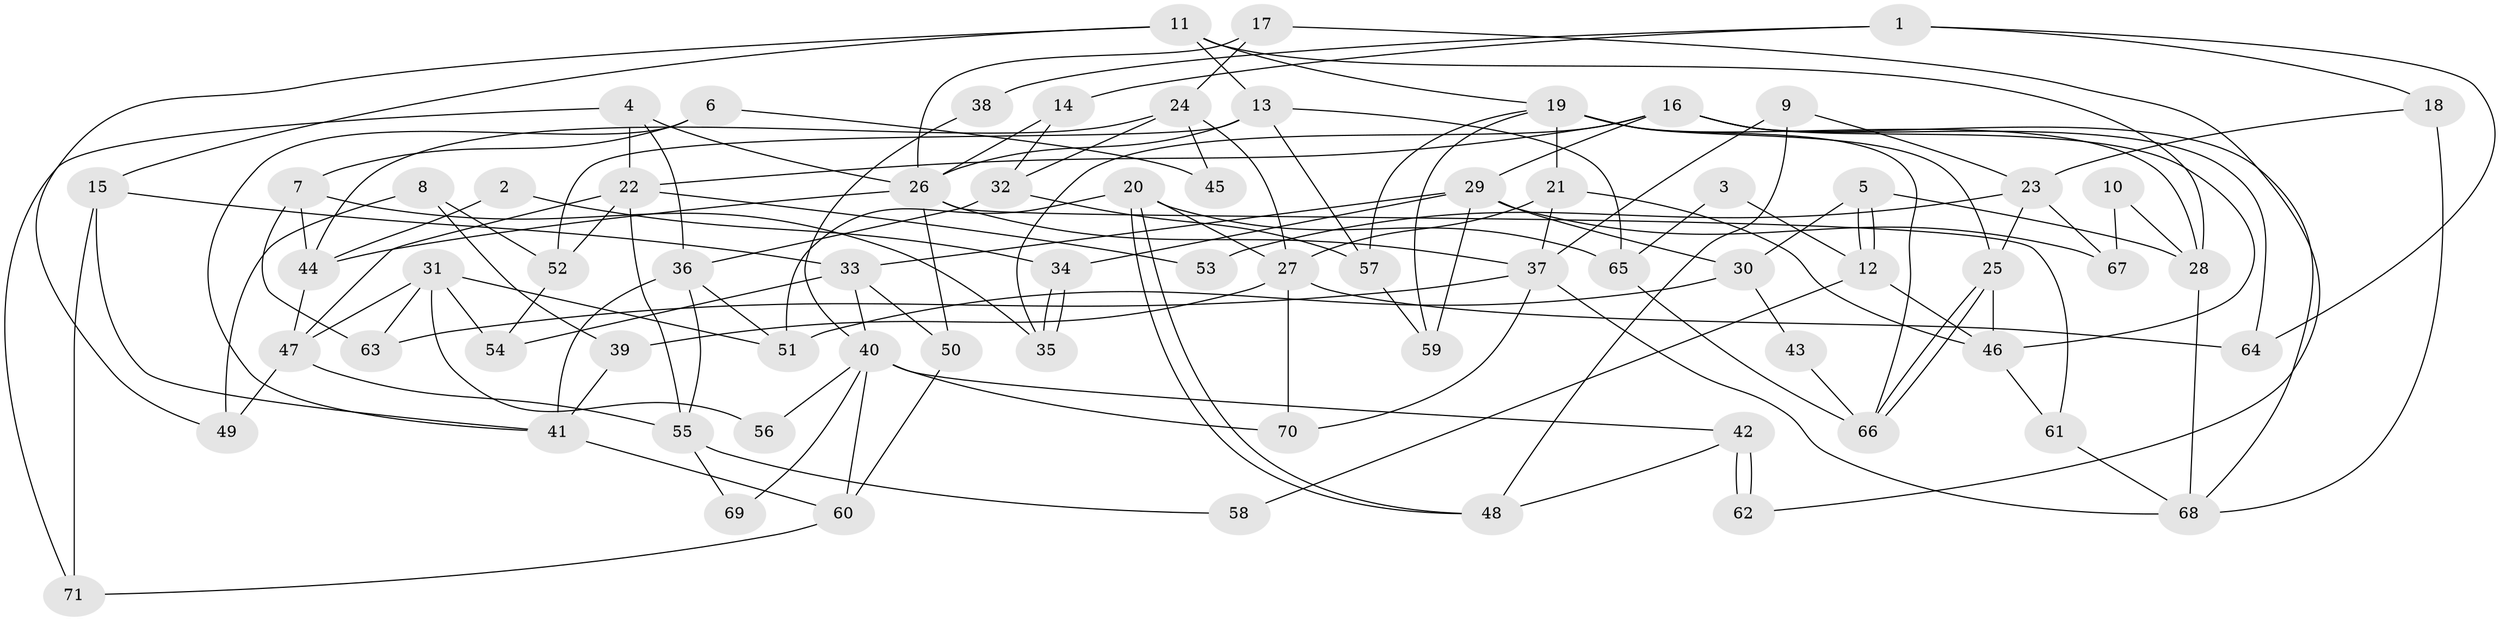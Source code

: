 // Generated by graph-tools (version 1.1) at 2025/26/03/09/25 03:26:13]
// undirected, 71 vertices, 142 edges
graph export_dot {
graph [start="1"]
  node [color=gray90,style=filled];
  1;
  2;
  3;
  4;
  5;
  6;
  7;
  8;
  9;
  10;
  11;
  12;
  13;
  14;
  15;
  16;
  17;
  18;
  19;
  20;
  21;
  22;
  23;
  24;
  25;
  26;
  27;
  28;
  29;
  30;
  31;
  32;
  33;
  34;
  35;
  36;
  37;
  38;
  39;
  40;
  41;
  42;
  43;
  44;
  45;
  46;
  47;
  48;
  49;
  50;
  51;
  52;
  53;
  54;
  55;
  56;
  57;
  58;
  59;
  60;
  61;
  62;
  63;
  64;
  65;
  66;
  67;
  68;
  69;
  70;
  71;
  1 -- 64;
  1 -- 14;
  1 -- 18;
  1 -- 38;
  2 -- 44;
  2 -- 34;
  3 -- 12;
  3 -- 65;
  4 -- 36;
  4 -- 26;
  4 -- 22;
  4 -- 71;
  5 -- 12;
  5 -- 12;
  5 -- 28;
  5 -- 30;
  6 -- 7;
  6 -- 41;
  6 -- 45;
  7 -- 63;
  7 -- 35;
  7 -- 44;
  8 -- 39;
  8 -- 52;
  8 -- 49;
  9 -- 48;
  9 -- 37;
  9 -- 23;
  10 -- 28;
  10 -- 67;
  11 -- 13;
  11 -- 19;
  11 -- 15;
  11 -- 28;
  11 -- 49;
  12 -- 46;
  12 -- 58;
  13 -- 26;
  13 -- 57;
  13 -- 52;
  13 -- 65;
  14 -- 26;
  14 -- 32;
  15 -- 33;
  15 -- 41;
  15 -- 71;
  16 -- 22;
  16 -- 46;
  16 -- 29;
  16 -- 35;
  16 -- 64;
  16 -- 68;
  17 -- 26;
  17 -- 24;
  17 -- 62;
  18 -- 23;
  18 -- 68;
  19 -- 21;
  19 -- 28;
  19 -- 25;
  19 -- 57;
  19 -- 59;
  19 -- 66;
  20 -- 48;
  20 -- 48;
  20 -- 65;
  20 -- 27;
  20 -- 51;
  21 -- 37;
  21 -- 46;
  21 -- 27;
  22 -- 47;
  22 -- 52;
  22 -- 53;
  22 -- 55;
  23 -- 25;
  23 -- 53;
  23 -- 67;
  24 -- 44;
  24 -- 27;
  24 -- 32;
  24 -- 45;
  25 -- 66;
  25 -- 66;
  25 -- 46;
  26 -- 37;
  26 -- 44;
  26 -- 50;
  26 -- 61;
  27 -- 39;
  27 -- 64;
  27 -- 70;
  28 -- 68;
  29 -- 30;
  29 -- 33;
  29 -- 34;
  29 -- 59;
  29 -- 67;
  30 -- 51;
  30 -- 43;
  31 -- 47;
  31 -- 51;
  31 -- 54;
  31 -- 56;
  31 -- 63;
  32 -- 57;
  32 -- 36;
  33 -- 54;
  33 -- 40;
  33 -- 50;
  34 -- 35;
  34 -- 35;
  36 -- 41;
  36 -- 51;
  36 -- 55;
  37 -- 68;
  37 -- 70;
  37 -- 63;
  38 -- 40;
  39 -- 41;
  40 -- 60;
  40 -- 42;
  40 -- 56;
  40 -- 69;
  40 -- 70;
  41 -- 60;
  42 -- 62;
  42 -- 62;
  42 -- 48;
  43 -- 66;
  44 -- 47;
  46 -- 61;
  47 -- 49;
  47 -- 55;
  50 -- 60;
  52 -- 54;
  55 -- 58;
  55 -- 69;
  57 -- 59;
  60 -- 71;
  61 -- 68;
  65 -- 66;
}
